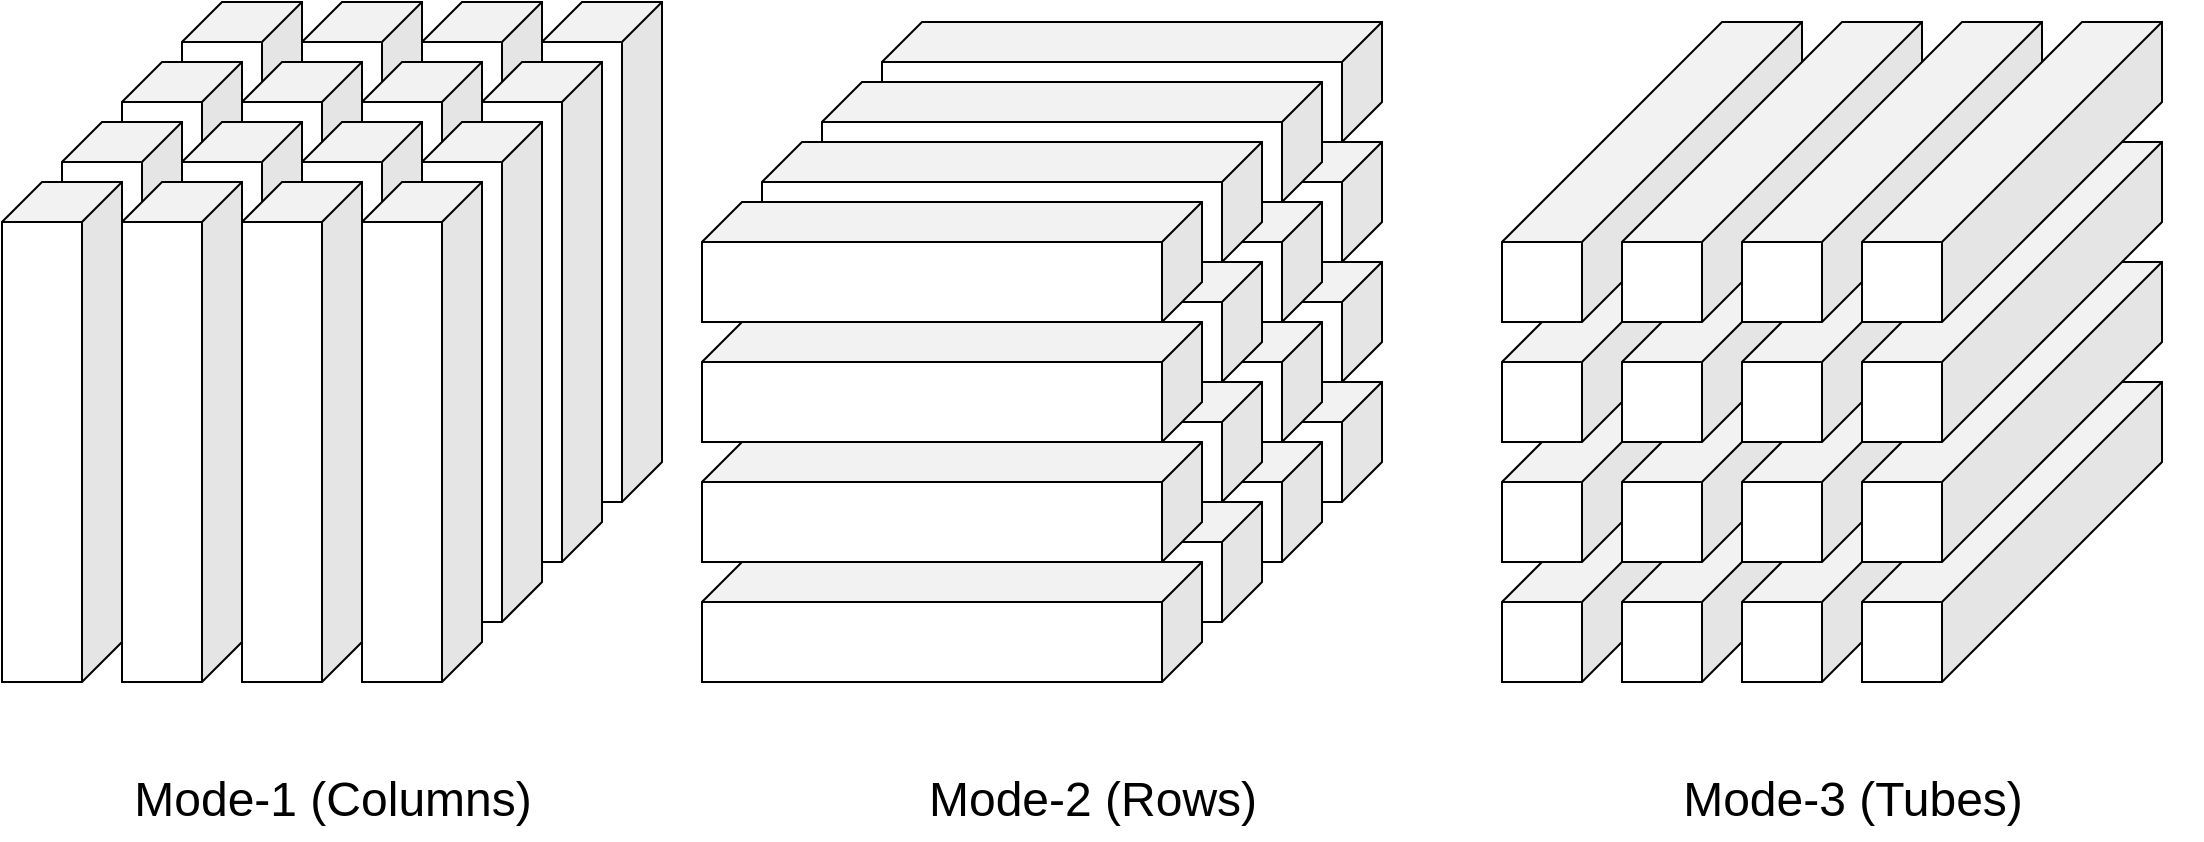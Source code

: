 <mxfile version="20.5.3" type="device"><diagram id="dwlmqH6nL9qEr7c7bo0p" name="Page-1"><mxGraphModel dx="1673" dy="896" grid="1" gridSize="10" guides="1" tooltips="1" connect="1" arrows="1" fold="1" page="1" pageScale="1" pageWidth="1169" pageHeight="827" math="0" shadow="0"><root><mxCell id="0"/><mxCell id="1" parent="0"/><mxCell id="ISb06XqgIUKjQXBkhnW_-24" value="&lt;font style=&quot;font-size: 24px;&quot;&gt;Mode-1 (Columns)&lt;/font&gt;" style="text;html=1;align=center;verticalAlign=middle;resizable=0;points=[];autosize=1;strokeColor=none;fillColor=none;" vertex="1" parent="1"><mxGeometry x="95" y="599" width="220" height="40" as="geometry"/></mxCell><mxCell id="ISb06XqgIUKjQXBkhnW_-25" value="&lt;font style=&quot;font-size: 24px;&quot;&gt;Mode-2 (Rows)&lt;/font&gt;" style="text;html=1;align=center;verticalAlign=middle;resizable=0;points=[];autosize=1;strokeColor=none;fillColor=none;" vertex="1" parent="1"><mxGeometry x="490" y="599" width="190" height="40" as="geometry"/></mxCell><mxCell id="ISb06XqgIUKjQXBkhnW_-26" value="&lt;font style=&quot;font-size: 24px;&quot;&gt;Mode-3 (Tubes)&lt;/font&gt;" style="text;html=1;align=center;verticalAlign=middle;resizable=0;points=[];autosize=1;strokeColor=none;fillColor=none;" vertex="1" parent="1"><mxGeometry x="870" y="599" width="190" height="40" as="geometry"/></mxCell><mxCell id="ISb06XqgIUKjQXBkhnW_-127" value="" style="group" vertex="1" connectable="0" parent="1"><mxGeometry x="40" y="220" width="330" height="340" as="geometry"/></mxCell><mxCell id="ISb06XqgIUKjQXBkhnW_-9" value="" style="shape=cube;whiteSpace=wrap;html=1;boundedLbl=1;backgroundOutline=1;darkOpacity=0.05;darkOpacity2=0.1;flipV=0;flipH=1;container=0;" vertex="1" parent="ISb06XqgIUKjQXBkhnW_-127"><mxGeometry x="90" width="60" height="250" as="geometry"/></mxCell><mxCell id="ISb06XqgIUKjQXBkhnW_-10" value="" style="shape=cube;whiteSpace=wrap;html=1;boundedLbl=1;backgroundOutline=1;darkOpacity=0.05;darkOpacity2=0.1;flipV=0;flipH=1;container=0;" vertex="1" parent="ISb06XqgIUKjQXBkhnW_-127"><mxGeometry x="150" width="60" height="250" as="geometry"/></mxCell><mxCell id="ISb06XqgIUKjQXBkhnW_-6" value="" style="shape=cube;whiteSpace=wrap;html=1;boundedLbl=1;backgroundOutline=1;darkOpacity=0.05;darkOpacity2=0.1;flipV=0;flipH=1;container=0;" vertex="1" parent="ISb06XqgIUKjQXBkhnW_-127"><mxGeometry x="60" y="30" width="60" height="250" as="geometry"/></mxCell><mxCell id="ISb06XqgIUKjQXBkhnW_-8" value="" style="shape=cube;whiteSpace=wrap;html=1;boundedLbl=1;backgroundOutline=1;darkOpacity=0.05;darkOpacity2=0.1;flipV=0;flipH=1;container=0;" vertex="1" parent="ISb06XqgIUKjQXBkhnW_-127"><mxGeometry x="120" y="30" width="60" height="250" as="geometry"/></mxCell><mxCell id="ISb06XqgIUKjQXBkhnW_-74" value="" style="shape=cube;whiteSpace=wrap;html=1;boundedLbl=1;backgroundOutline=1;darkOpacity=0.05;darkOpacity2=0.1;flipV=0;flipH=1;container=0;" vertex="1" parent="ISb06XqgIUKjQXBkhnW_-127"><mxGeometry x="210" width="60" height="250" as="geometry"/></mxCell><mxCell id="ISb06XqgIUKjQXBkhnW_-75" value="" style="shape=cube;whiteSpace=wrap;html=1;boundedLbl=1;backgroundOutline=1;darkOpacity=0.05;darkOpacity2=0.1;flipV=0;flipH=1;container=0;" vertex="1" parent="ISb06XqgIUKjQXBkhnW_-127"><mxGeometry x="270" width="60" height="250" as="geometry"/></mxCell><mxCell id="ISb06XqgIUKjQXBkhnW_-76" value="" style="shape=cube;whiteSpace=wrap;html=1;boundedLbl=1;backgroundOutline=1;darkOpacity=0.05;darkOpacity2=0.1;flipV=0;flipH=1;container=0;" vertex="1" parent="ISb06XqgIUKjQXBkhnW_-127"><mxGeometry x="180" y="30" width="60" height="250" as="geometry"/></mxCell><mxCell id="ISb06XqgIUKjQXBkhnW_-77" value="" style="shape=cube;whiteSpace=wrap;html=1;boundedLbl=1;backgroundOutline=1;darkOpacity=0.05;darkOpacity2=0.1;flipV=0;flipH=1;container=0;" vertex="1" parent="ISb06XqgIUKjQXBkhnW_-127"><mxGeometry x="240" y="30" width="60" height="250" as="geometry"/></mxCell><mxCell id="ISb06XqgIUKjQXBkhnW_-78" value="" style="shape=cube;whiteSpace=wrap;html=1;boundedLbl=1;backgroundOutline=1;darkOpacity=0.05;darkOpacity2=0.1;flipV=0;flipH=1;container=0;" vertex="1" parent="ISb06XqgIUKjQXBkhnW_-127"><mxGeometry x="30" y="60" width="60" height="250" as="geometry"/></mxCell><mxCell id="ISb06XqgIUKjQXBkhnW_-79" value="" style="shape=cube;whiteSpace=wrap;html=1;boundedLbl=1;backgroundOutline=1;darkOpacity=0.05;darkOpacity2=0.1;flipV=0;flipH=1;container=0;" vertex="1" parent="ISb06XqgIUKjQXBkhnW_-127"><mxGeometry x="90" y="60" width="60" height="250" as="geometry"/></mxCell><mxCell id="ISb06XqgIUKjQXBkhnW_-80" value="" style="shape=cube;whiteSpace=wrap;html=1;boundedLbl=1;backgroundOutline=1;darkOpacity=0.05;darkOpacity2=0.1;flipV=0;flipH=1;container=0;" vertex="1" parent="ISb06XqgIUKjQXBkhnW_-127"><mxGeometry y="90" width="60" height="250" as="geometry"/></mxCell><mxCell id="ISb06XqgIUKjQXBkhnW_-81" value="" style="shape=cube;whiteSpace=wrap;html=1;boundedLbl=1;backgroundOutline=1;darkOpacity=0.05;darkOpacity2=0.1;flipV=0;flipH=1;container=0;" vertex="1" parent="ISb06XqgIUKjQXBkhnW_-127"><mxGeometry x="60" y="90" width="60" height="250" as="geometry"/></mxCell><mxCell id="ISb06XqgIUKjQXBkhnW_-86" value="" style="shape=cube;whiteSpace=wrap;html=1;boundedLbl=1;backgroundOutline=1;darkOpacity=0.05;darkOpacity2=0.1;flipV=0;flipH=1;container=0;" vertex="1" parent="ISb06XqgIUKjQXBkhnW_-127"><mxGeometry x="150" y="60" width="60" height="250" as="geometry"/></mxCell><mxCell id="ISb06XqgIUKjQXBkhnW_-87" value="" style="shape=cube;whiteSpace=wrap;html=1;boundedLbl=1;backgroundOutline=1;darkOpacity=0.05;darkOpacity2=0.1;flipV=0;flipH=1;container=0;" vertex="1" parent="ISb06XqgIUKjQXBkhnW_-127"><mxGeometry x="210" y="60" width="60" height="250" as="geometry"/></mxCell><mxCell id="ISb06XqgIUKjQXBkhnW_-88" value="" style="shape=cube;whiteSpace=wrap;html=1;boundedLbl=1;backgroundOutline=1;darkOpacity=0.05;darkOpacity2=0.1;flipV=0;flipH=1;container=0;" vertex="1" parent="ISb06XqgIUKjQXBkhnW_-127"><mxGeometry x="120" y="90" width="60" height="250" as="geometry"/></mxCell><mxCell id="ISb06XqgIUKjQXBkhnW_-89" value="" style="shape=cube;whiteSpace=wrap;html=1;boundedLbl=1;backgroundOutline=1;darkOpacity=0.05;darkOpacity2=0.1;flipV=0;flipH=1;container=0;" vertex="1" parent="ISb06XqgIUKjQXBkhnW_-127"><mxGeometry x="180" y="90" width="60" height="250" as="geometry"/></mxCell><mxCell id="ISb06XqgIUKjQXBkhnW_-128" value="" style="group" vertex="1" connectable="0" parent="1"><mxGeometry x="390" y="230" width="390" height="330" as="geometry"/></mxCell><mxCell id="ISb06XqgIUKjQXBkhnW_-5" value="" style="shape=cube;whiteSpace=wrap;html=1;boundedLbl=1;backgroundOutline=1;darkOpacity=0.05;darkOpacity2=0.1;flipH=1;container=0;" vertex="1" parent="ISb06XqgIUKjQXBkhnW_-128"><mxGeometry x="90" y="180" width="250" height="60" as="geometry"/></mxCell><mxCell id="ISb06XqgIUKjQXBkhnW_-12" value="" style="shape=cube;whiteSpace=wrap;html=1;boundedLbl=1;backgroundOutline=1;darkOpacity=0.05;darkOpacity2=0.1;flipH=1;container=0;" vertex="1" parent="ISb06XqgIUKjQXBkhnW_-128"><mxGeometry x="90" y="120" width="250" height="60" as="geometry"/></mxCell><mxCell id="ISb06XqgIUKjQXBkhnW_-13" value="" style="shape=cube;whiteSpace=wrap;html=1;boundedLbl=1;backgroundOutline=1;darkOpacity=0.05;darkOpacity2=0.1;flipH=1;container=0;" vertex="1" parent="ISb06XqgIUKjQXBkhnW_-128"><mxGeometry x="60" y="210" width="250" height="60" as="geometry"/></mxCell><mxCell id="ISb06XqgIUKjQXBkhnW_-14" value="" style="shape=cube;whiteSpace=wrap;html=1;boundedLbl=1;backgroundOutline=1;darkOpacity=0.05;darkOpacity2=0.1;flipH=1;container=0;" vertex="1" parent="ISb06XqgIUKjQXBkhnW_-128"><mxGeometry x="60" y="150" width="250" height="60" as="geometry"/></mxCell><mxCell id="ISb06XqgIUKjQXBkhnW_-117" value="" style="shape=cube;whiteSpace=wrap;html=1;boundedLbl=1;backgroundOutline=1;darkOpacity=0.05;darkOpacity2=0.1;flipH=1;container=0;" vertex="1" parent="ISb06XqgIUKjQXBkhnW_-128"><mxGeometry x="90" y="60" width="250" height="60" as="geometry"/></mxCell><mxCell id="ISb06XqgIUKjQXBkhnW_-118" value="" style="shape=cube;whiteSpace=wrap;html=1;boundedLbl=1;backgroundOutline=1;darkOpacity=0.05;darkOpacity2=0.1;flipH=1;container=0;" vertex="1" parent="ISb06XqgIUKjQXBkhnW_-128"><mxGeometry x="90" width="250" height="60" as="geometry"/></mxCell><mxCell id="ISb06XqgIUKjQXBkhnW_-119" value="" style="shape=cube;whiteSpace=wrap;html=1;boundedLbl=1;backgroundOutline=1;darkOpacity=0.05;darkOpacity2=0.1;flipH=1;container=0;" vertex="1" parent="ISb06XqgIUKjQXBkhnW_-128"><mxGeometry x="60" y="90" width="250" height="60" as="geometry"/></mxCell><mxCell id="ISb06XqgIUKjQXBkhnW_-120" value="" style="shape=cube;whiteSpace=wrap;html=1;boundedLbl=1;backgroundOutline=1;darkOpacity=0.05;darkOpacity2=0.1;flipH=1;container=0;" vertex="1" parent="ISb06XqgIUKjQXBkhnW_-128"><mxGeometry x="60" y="30" width="250" height="60" as="geometry"/></mxCell><mxCell id="ISb06XqgIUKjQXBkhnW_-92" value="" style="shape=cube;whiteSpace=wrap;html=1;boundedLbl=1;backgroundOutline=1;darkOpacity=0.05;darkOpacity2=0.1;flipH=1;container=0;" vertex="1" parent="ISb06XqgIUKjQXBkhnW_-128"><mxGeometry x="30" y="240" width="250" height="60" as="geometry"/></mxCell><mxCell id="ISb06XqgIUKjQXBkhnW_-93" value="" style="shape=cube;whiteSpace=wrap;html=1;boundedLbl=1;backgroundOutline=1;darkOpacity=0.05;darkOpacity2=0.1;flipH=1;container=0;" vertex="1" parent="ISb06XqgIUKjQXBkhnW_-128"><mxGeometry x="30" y="180" width="250" height="60" as="geometry"/></mxCell><mxCell id="ISb06XqgIUKjQXBkhnW_-94" value="" style="shape=cube;whiteSpace=wrap;html=1;boundedLbl=1;backgroundOutline=1;darkOpacity=0.05;darkOpacity2=0.1;flipH=1;container=0;" vertex="1" parent="ISb06XqgIUKjQXBkhnW_-128"><mxGeometry y="270" width="250" height="60" as="geometry"/></mxCell><mxCell id="ISb06XqgIUKjQXBkhnW_-95" value="" style="shape=cube;whiteSpace=wrap;html=1;boundedLbl=1;backgroundOutline=1;darkOpacity=0.05;darkOpacity2=0.1;flipH=1;container=0;" vertex="1" parent="ISb06XqgIUKjQXBkhnW_-128"><mxGeometry y="210" width="250" height="60" as="geometry"/></mxCell><mxCell id="ISb06XqgIUKjQXBkhnW_-122" value="" style="shape=cube;whiteSpace=wrap;html=1;boundedLbl=1;backgroundOutline=1;darkOpacity=0.05;darkOpacity2=0.1;flipH=1;container=0;" vertex="1" parent="ISb06XqgIUKjQXBkhnW_-128"><mxGeometry x="30" y="120" width="250" height="60" as="geometry"/></mxCell><mxCell id="ISb06XqgIUKjQXBkhnW_-123" value="" style="shape=cube;whiteSpace=wrap;html=1;boundedLbl=1;backgroundOutline=1;darkOpacity=0.05;darkOpacity2=0.1;flipH=1;container=0;" vertex="1" parent="ISb06XqgIUKjQXBkhnW_-128"><mxGeometry x="30" y="60" width="250" height="60" as="geometry"/></mxCell><mxCell id="ISb06XqgIUKjQXBkhnW_-124" value="" style="shape=cube;whiteSpace=wrap;html=1;boundedLbl=1;backgroundOutline=1;darkOpacity=0.05;darkOpacity2=0.1;flipH=1;container=0;" vertex="1" parent="ISb06XqgIUKjQXBkhnW_-128"><mxGeometry y="150" width="250" height="60" as="geometry"/></mxCell><mxCell id="ISb06XqgIUKjQXBkhnW_-125" value="" style="shape=cube;whiteSpace=wrap;html=1;boundedLbl=1;backgroundOutline=1;darkOpacity=0.05;darkOpacity2=0.1;flipH=1;container=0;" vertex="1" parent="ISb06XqgIUKjQXBkhnW_-128"><mxGeometry y="90" width="250" height="60" as="geometry"/></mxCell><mxCell id="ISb06XqgIUKjQXBkhnW_-167" value="" style="group" vertex="1" connectable="0" parent="1"><mxGeometry x="790" y="230" width="350" height="330" as="geometry"/></mxCell><mxCell id="ISb06XqgIUKjQXBkhnW_-159" value="" style="group" vertex="1" connectable="0" parent="ISb06XqgIUKjQXBkhnW_-167"><mxGeometry y="180" width="330" height="150" as="geometry"/></mxCell><mxCell id="ISb06XqgIUKjQXBkhnW_-160" value="" style="shape=cube;whiteSpace=wrap;html=1;boundedLbl=1;backgroundOutline=1;darkOpacity=0.05;darkOpacity2=0.1;size=110;flipH=1;container=0;" vertex="1" parent="ISb06XqgIUKjQXBkhnW_-159"><mxGeometry width="150" height="150" as="geometry"/></mxCell><mxCell id="ISb06XqgIUKjQXBkhnW_-161" value="" style="shape=cube;whiteSpace=wrap;html=1;boundedLbl=1;backgroundOutline=1;darkOpacity=0.05;darkOpacity2=0.1;size=110;flipH=1;container=0;" vertex="1" parent="ISb06XqgIUKjQXBkhnW_-159"><mxGeometry x="60" width="150" height="150" as="geometry"/></mxCell><mxCell id="ISb06XqgIUKjQXBkhnW_-162" value="" style="shape=cube;whiteSpace=wrap;html=1;boundedLbl=1;backgroundOutline=1;darkOpacity=0.05;darkOpacity2=0.1;size=110;flipH=1;container=0;" vertex="1" parent="ISb06XqgIUKjQXBkhnW_-159"><mxGeometry x="120" width="150" height="150" as="geometry"/></mxCell><mxCell id="ISb06XqgIUKjQXBkhnW_-163" value="" style="shape=cube;whiteSpace=wrap;html=1;boundedLbl=1;backgroundOutline=1;darkOpacity=0.05;darkOpacity2=0.1;size=110;flipH=1;container=0;" vertex="1" parent="ISb06XqgIUKjQXBkhnW_-159"><mxGeometry x="180" width="150" height="150" as="geometry"/></mxCell><mxCell id="ISb06XqgIUKjQXBkhnW_-165" value="" style="group" vertex="1" connectable="0" parent="ISb06XqgIUKjQXBkhnW_-159"><mxGeometry y="-60" width="330" height="150" as="geometry"/></mxCell><mxCell id="ISb06XqgIUKjQXBkhnW_-155" value="" style="shape=cube;whiteSpace=wrap;html=1;boundedLbl=1;backgroundOutline=1;darkOpacity=0.05;darkOpacity2=0.1;size=110;flipH=1;container=0;" vertex="1" parent="ISb06XqgIUKjQXBkhnW_-165"><mxGeometry width="150" height="150" as="geometry"/></mxCell><mxCell id="ISb06XqgIUKjQXBkhnW_-156" value="" style="shape=cube;whiteSpace=wrap;html=1;boundedLbl=1;backgroundOutline=1;darkOpacity=0.05;darkOpacity2=0.1;size=110;flipH=1;container=0;" vertex="1" parent="ISb06XqgIUKjQXBkhnW_-165"><mxGeometry x="60" width="150" height="150" as="geometry"/></mxCell><mxCell id="ISb06XqgIUKjQXBkhnW_-157" value="" style="shape=cube;whiteSpace=wrap;html=1;boundedLbl=1;backgroundOutline=1;darkOpacity=0.05;darkOpacity2=0.1;size=110;flipH=1;container=0;" vertex="1" parent="ISb06XqgIUKjQXBkhnW_-165"><mxGeometry x="120" width="150" height="150" as="geometry"/></mxCell><mxCell id="ISb06XqgIUKjQXBkhnW_-158" value="" style="shape=cube;whiteSpace=wrap;html=1;boundedLbl=1;backgroundOutline=1;darkOpacity=0.05;darkOpacity2=0.1;size=110;flipH=1;container=0;" vertex="1" parent="ISb06XqgIUKjQXBkhnW_-165"><mxGeometry x="180" width="150" height="150" as="geometry"/></mxCell><mxCell id="ISb06XqgIUKjQXBkhnW_-164" value="" style="group" vertex="1" connectable="0" parent="ISb06XqgIUKjQXBkhnW_-165"><mxGeometry y="-60" width="330" height="150" as="geometry"/></mxCell><mxCell id="ISb06XqgIUKjQXBkhnW_-150" value="" style="shape=cube;whiteSpace=wrap;html=1;boundedLbl=1;backgroundOutline=1;darkOpacity=0.05;darkOpacity2=0.1;size=110;flipH=1;container=0;" vertex="1" parent="ISb06XqgIUKjQXBkhnW_-164"><mxGeometry width="150" height="150" as="geometry"/></mxCell><mxCell id="ISb06XqgIUKjQXBkhnW_-151" value="" style="shape=cube;whiteSpace=wrap;html=1;boundedLbl=1;backgroundOutline=1;darkOpacity=0.05;darkOpacity2=0.1;size=110;flipH=1;container=0;" vertex="1" parent="ISb06XqgIUKjQXBkhnW_-164"><mxGeometry x="60" width="150" height="150" as="geometry"/></mxCell><mxCell id="ISb06XqgIUKjQXBkhnW_-152" value="" style="shape=cube;whiteSpace=wrap;html=1;boundedLbl=1;backgroundOutline=1;darkOpacity=0.05;darkOpacity2=0.1;size=110;flipH=1;container=0;" vertex="1" parent="ISb06XqgIUKjQXBkhnW_-164"><mxGeometry x="120" width="150" height="150" as="geometry"/></mxCell><mxCell id="ISb06XqgIUKjQXBkhnW_-153" value="" style="shape=cube;whiteSpace=wrap;html=1;boundedLbl=1;backgroundOutline=1;darkOpacity=0.05;darkOpacity2=0.1;size=110;flipH=1;container=0;" vertex="1" parent="ISb06XqgIUKjQXBkhnW_-164"><mxGeometry x="180" width="150" height="150" as="geometry"/></mxCell><mxCell id="ISb06XqgIUKjQXBkhnW_-148" value="" style="group" vertex="1" connectable="0" parent="ISb06XqgIUKjQXBkhnW_-167"><mxGeometry width="350" height="200" as="geometry"/></mxCell><mxCell id="ISb06XqgIUKjQXBkhnW_-136" value="" style="shape=cube;whiteSpace=wrap;html=1;boundedLbl=1;backgroundOutline=1;darkOpacity=0.05;darkOpacity2=0.1;size=110;flipH=1;container=0;" vertex="1" parent="ISb06XqgIUKjQXBkhnW_-148"><mxGeometry width="150" height="150" as="geometry"/></mxCell><mxCell id="ISb06XqgIUKjQXBkhnW_-145" value="" style="shape=cube;whiteSpace=wrap;html=1;boundedLbl=1;backgroundOutline=1;darkOpacity=0.05;darkOpacity2=0.1;size=110;flipH=1;container=0;" vertex="1" parent="ISb06XqgIUKjQXBkhnW_-148"><mxGeometry x="60" width="150" height="150" as="geometry"/></mxCell><mxCell id="ISb06XqgIUKjQXBkhnW_-146" value="" style="shape=cube;whiteSpace=wrap;html=1;boundedLbl=1;backgroundOutline=1;darkOpacity=0.05;darkOpacity2=0.1;size=110;flipH=1;container=0;" vertex="1" parent="ISb06XqgIUKjQXBkhnW_-148"><mxGeometry x="120" width="150" height="150" as="geometry"/></mxCell><mxCell id="ISb06XqgIUKjQXBkhnW_-147" value="" style="shape=cube;whiteSpace=wrap;html=1;boundedLbl=1;backgroundOutline=1;darkOpacity=0.05;darkOpacity2=0.1;size=110;flipH=1;container=0;" vertex="1" parent="ISb06XqgIUKjQXBkhnW_-148"><mxGeometry x="180" width="150" height="150" as="geometry"/></mxCell></root></mxGraphModel></diagram></mxfile>